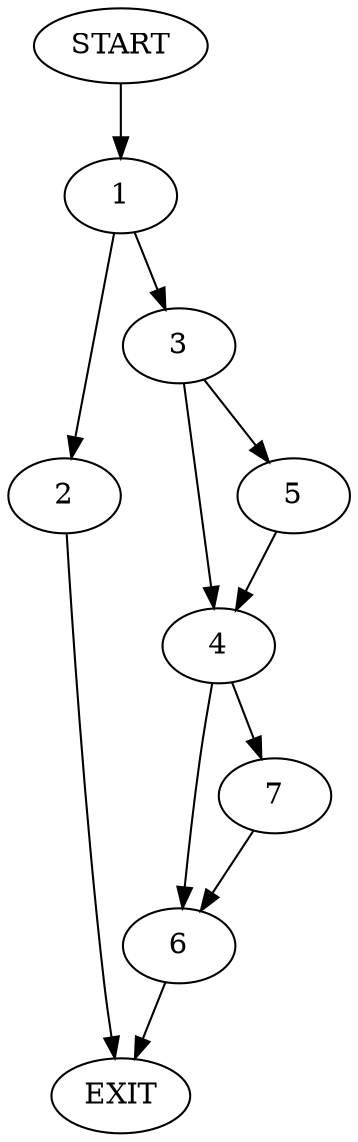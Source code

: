 digraph {
0 [label="START"]
8 [label="EXIT"]
0 -> 1
1 -> 2
1 -> 3
3 -> 4
3 -> 5
2 -> 8
5 -> 4
4 -> 6
4 -> 7
7 -> 6
6 -> 8
}
